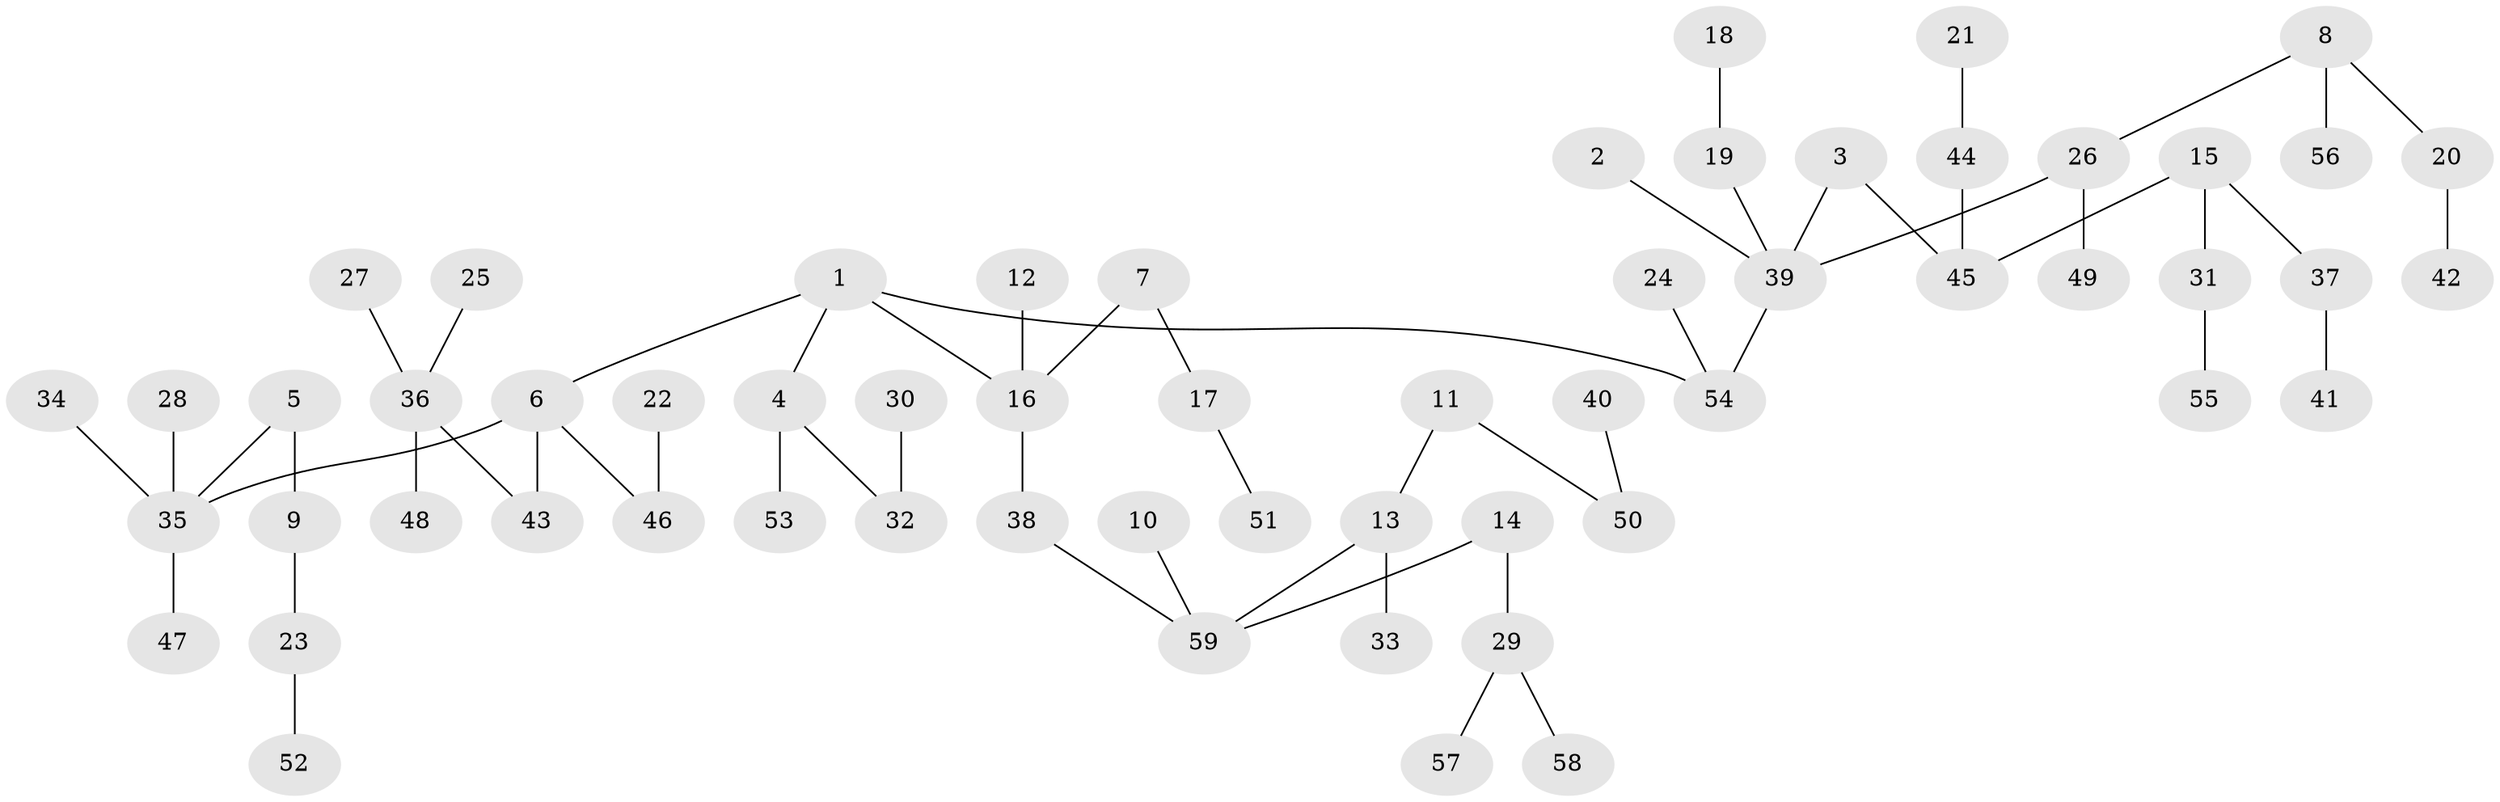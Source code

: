 // original degree distribution, {5: 0.042735042735042736, 1: 0.47863247863247865, 3: 0.1452991452991453, 4: 0.05128205128205128, 7: 0.017094017094017096, 2: 0.26495726495726496}
// Generated by graph-tools (version 1.1) at 2025/02/03/09/25 03:02:26]
// undirected, 59 vertices, 58 edges
graph export_dot {
graph [start="1"]
  node [color=gray90,style=filled];
  1;
  2;
  3;
  4;
  5;
  6;
  7;
  8;
  9;
  10;
  11;
  12;
  13;
  14;
  15;
  16;
  17;
  18;
  19;
  20;
  21;
  22;
  23;
  24;
  25;
  26;
  27;
  28;
  29;
  30;
  31;
  32;
  33;
  34;
  35;
  36;
  37;
  38;
  39;
  40;
  41;
  42;
  43;
  44;
  45;
  46;
  47;
  48;
  49;
  50;
  51;
  52;
  53;
  54;
  55;
  56;
  57;
  58;
  59;
  1 -- 4 [weight=1.0];
  1 -- 6 [weight=1.0];
  1 -- 16 [weight=1.0];
  1 -- 54 [weight=1.0];
  2 -- 39 [weight=1.0];
  3 -- 39 [weight=1.0];
  3 -- 45 [weight=1.0];
  4 -- 32 [weight=1.0];
  4 -- 53 [weight=1.0];
  5 -- 9 [weight=1.0];
  5 -- 35 [weight=1.0];
  6 -- 35 [weight=1.0];
  6 -- 43 [weight=1.0];
  6 -- 46 [weight=1.0];
  7 -- 16 [weight=1.0];
  7 -- 17 [weight=1.0];
  8 -- 20 [weight=1.0];
  8 -- 26 [weight=1.0];
  8 -- 56 [weight=1.0];
  9 -- 23 [weight=1.0];
  10 -- 59 [weight=1.0];
  11 -- 13 [weight=1.0];
  11 -- 50 [weight=1.0];
  12 -- 16 [weight=1.0];
  13 -- 33 [weight=1.0];
  13 -- 59 [weight=1.0];
  14 -- 29 [weight=1.0];
  14 -- 59 [weight=1.0];
  15 -- 31 [weight=1.0];
  15 -- 37 [weight=1.0];
  15 -- 45 [weight=1.0];
  16 -- 38 [weight=1.0];
  17 -- 51 [weight=1.0];
  18 -- 19 [weight=1.0];
  19 -- 39 [weight=1.0];
  20 -- 42 [weight=1.0];
  21 -- 44 [weight=1.0];
  22 -- 46 [weight=1.0];
  23 -- 52 [weight=1.0];
  24 -- 54 [weight=1.0];
  25 -- 36 [weight=1.0];
  26 -- 39 [weight=1.0];
  26 -- 49 [weight=1.0];
  27 -- 36 [weight=1.0];
  28 -- 35 [weight=1.0];
  29 -- 57 [weight=1.0];
  29 -- 58 [weight=1.0];
  30 -- 32 [weight=1.0];
  31 -- 55 [weight=1.0];
  34 -- 35 [weight=1.0];
  35 -- 47 [weight=1.0];
  36 -- 43 [weight=1.0];
  36 -- 48 [weight=1.0];
  37 -- 41 [weight=1.0];
  38 -- 59 [weight=1.0];
  39 -- 54 [weight=1.0];
  40 -- 50 [weight=1.0];
  44 -- 45 [weight=1.0];
}

